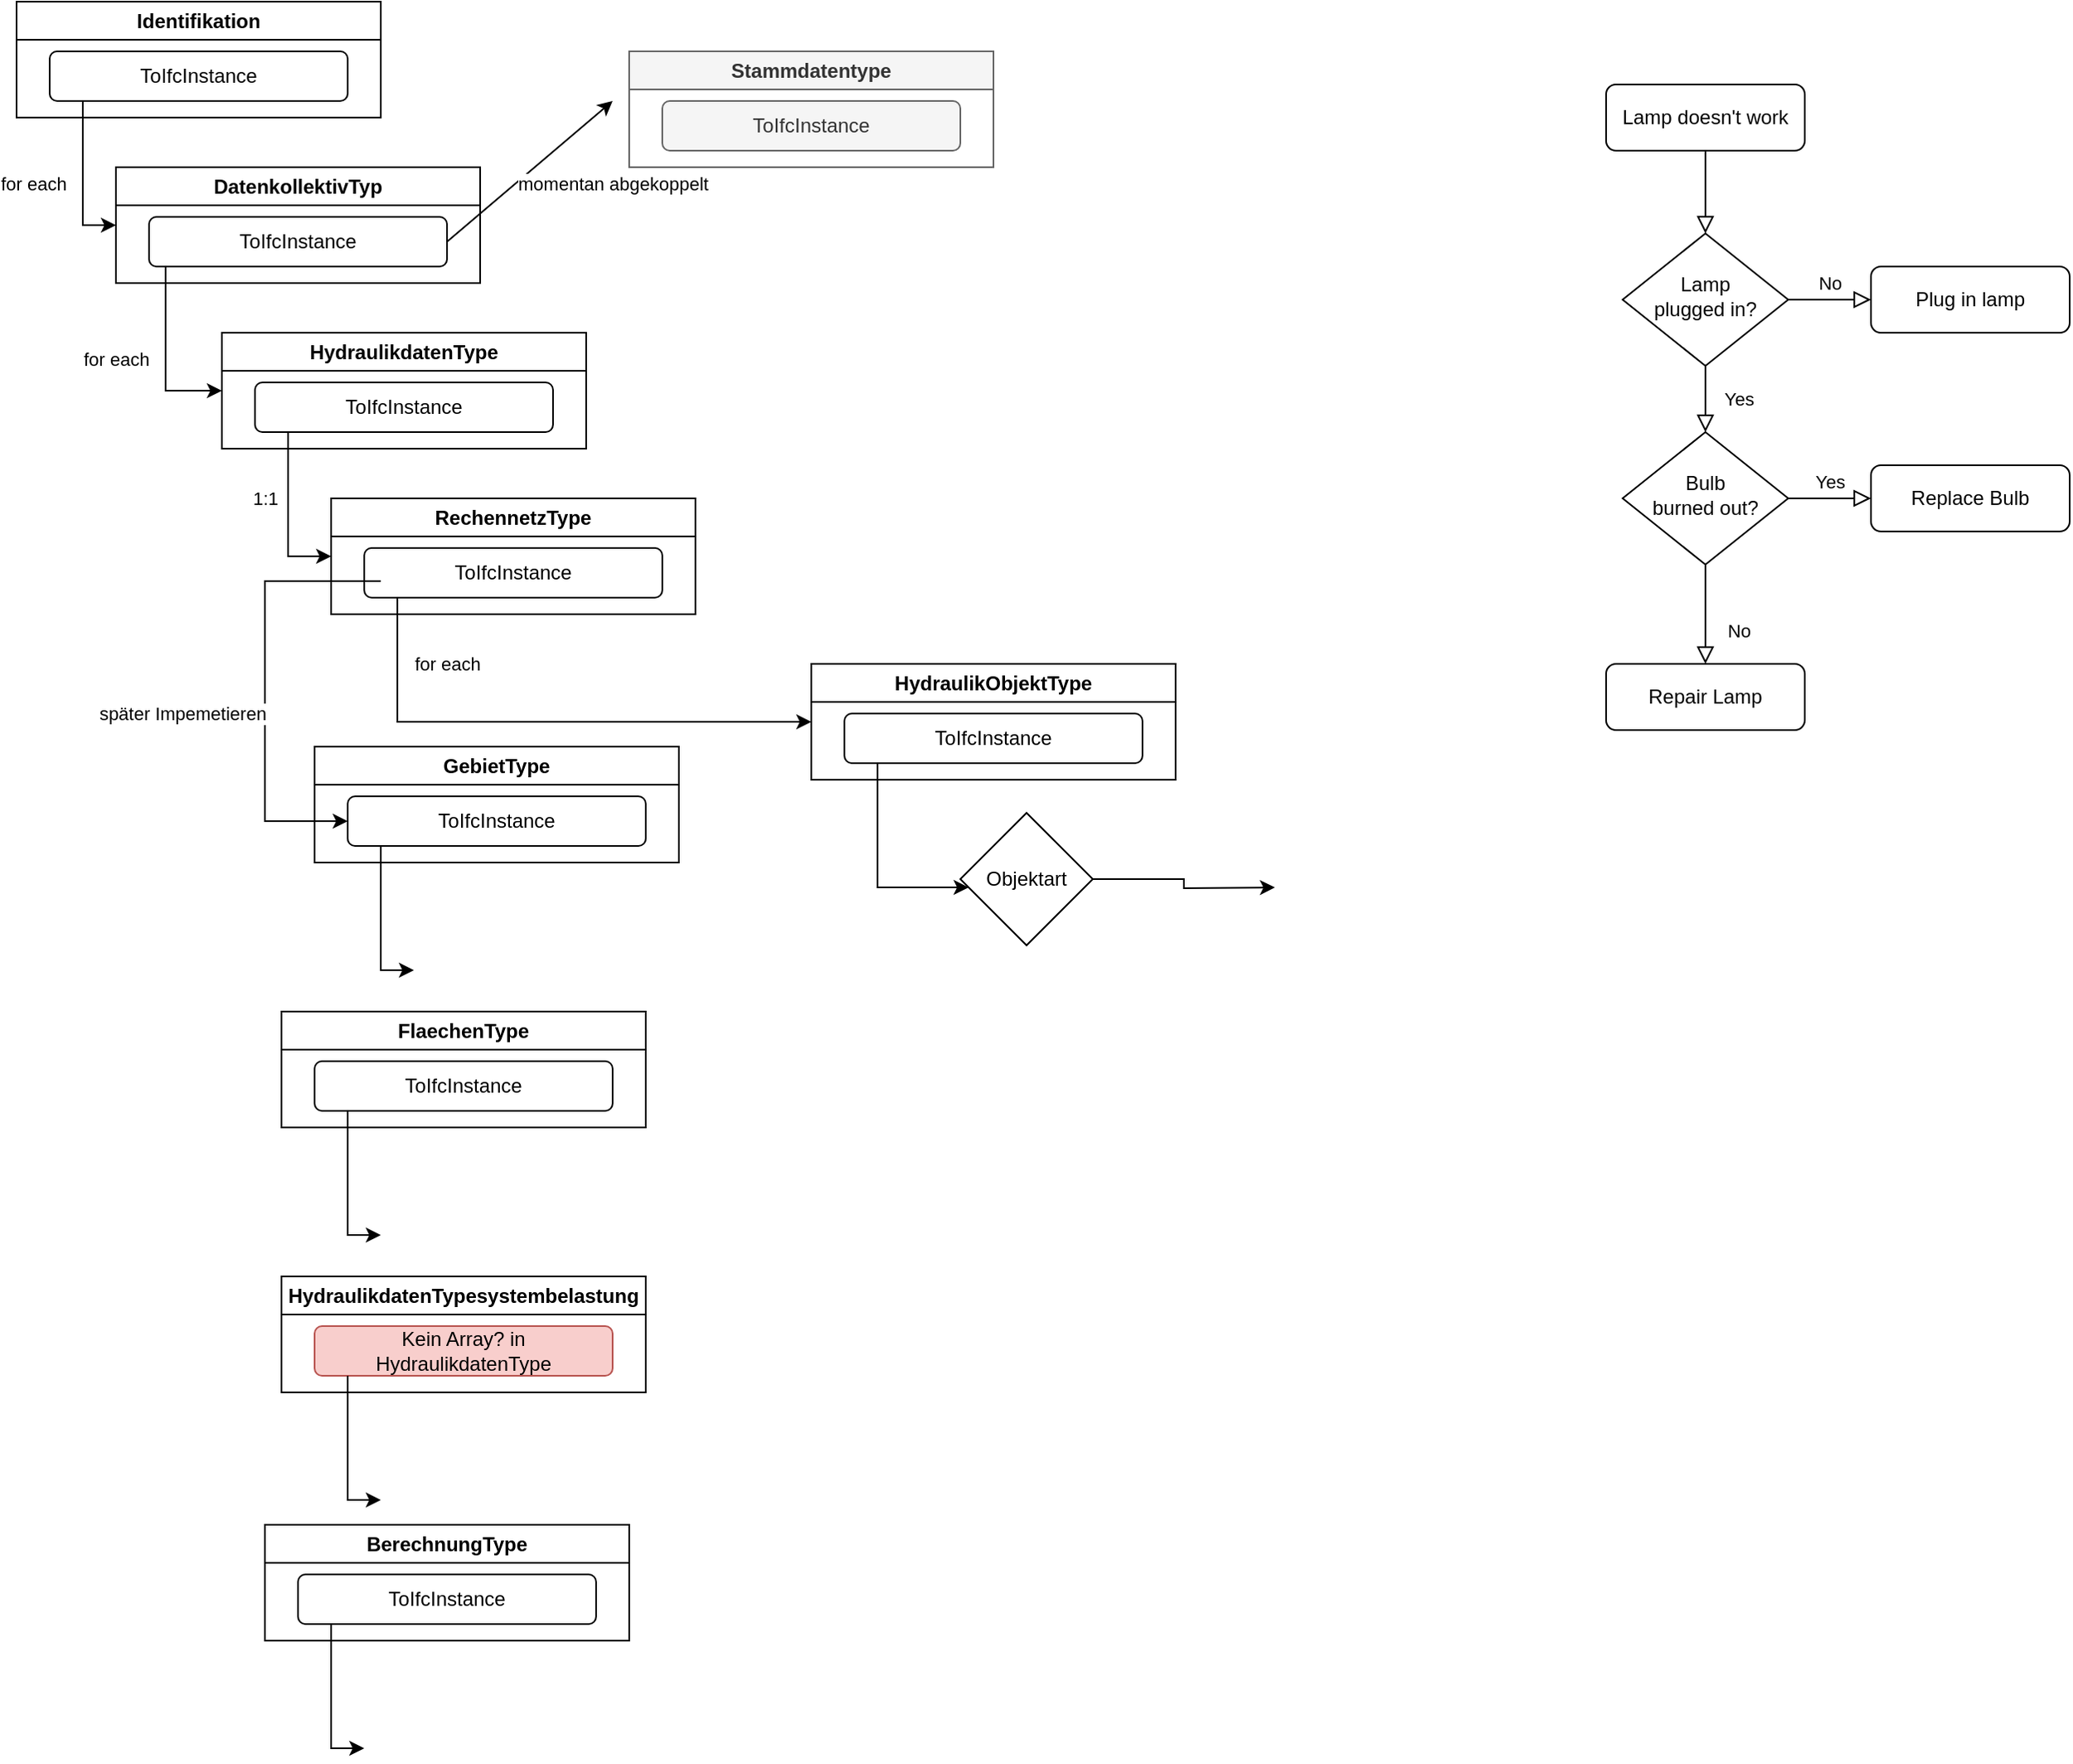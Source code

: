 <mxfile version="27.0.2">
  <diagram id="C5RBs43oDa-KdzZeNtuy" name="Page-1">
    <mxGraphModel dx="1954" dy="764" grid="1" gridSize="10" guides="1" tooltips="1" connect="1" arrows="1" fold="1" page="1" pageScale="1" pageWidth="827" pageHeight="1169" math="0" shadow="0">
      <root>
        <mxCell id="WIyWlLk6GJQsqaUBKTNV-0" />
        <mxCell id="WIyWlLk6GJQsqaUBKTNV-1" parent="WIyWlLk6GJQsqaUBKTNV-0" />
        <mxCell id="WIyWlLk6GJQsqaUBKTNV-2" value="" style="rounded=0;html=1;jettySize=auto;orthogonalLoop=1;fontSize=11;endArrow=block;endFill=0;endSize=8;strokeWidth=1;shadow=0;labelBackgroundColor=none;edgeStyle=orthogonalEdgeStyle;" parent="WIyWlLk6GJQsqaUBKTNV-1" source="WIyWlLk6GJQsqaUBKTNV-3" target="WIyWlLk6GJQsqaUBKTNV-6" edge="1">
          <mxGeometry relative="1" as="geometry" />
        </mxCell>
        <mxCell id="WIyWlLk6GJQsqaUBKTNV-3" value="Lamp doesn&#39;t work" style="rounded=1;whiteSpace=wrap;html=1;fontSize=12;glass=0;strokeWidth=1;shadow=0;" parent="WIyWlLk6GJQsqaUBKTNV-1" vertex="1">
          <mxGeometry x="160" y="80" width="120" height="40" as="geometry" />
        </mxCell>
        <mxCell id="WIyWlLk6GJQsqaUBKTNV-4" value="Yes" style="rounded=0;html=1;jettySize=auto;orthogonalLoop=1;fontSize=11;endArrow=block;endFill=0;endSize=8;strokeWidth=1;shadow=0;labelBackgroundColor=none;edgeStyle=orthogonalEdgeStyle;" parent="WIyWlLk6GJQsqaUBKTNV-1" source="WIyWlLk6GJQsqaUBKTNV-6" target="WIyWlLk6GJQsqaUBKTNV-10" edge="1">
          <mxGeometry y="20" relative="1" as="geometry">
            <mxPoint as="offset" />
          </mxGeometry>
        </mxCell>
        <mxCell id="WIyWlLk6GJQsqaUBKTNV-5" value="No" style="edgeStyle=orthogonalEdgeStyle;rounded=0;html=1;jettySize=auto;orthogonalLoop=1;fontSize=11;endArrow=block;endFill=0;endSize=8;strokeWidth=1;shadow=0;labelBackgroundColor=none;" parent="WIyWlLk6GJQsqaUBKTNV-1" source="WIyWlLk6GJQsqaUBKTNV-6" target="WIyWlLk6GJQsqaUBKTNV-7" edge="1">
          <mxGeometry y="10" relative="1" as="geometry">
            <mxPoint as="offset" />
          </mxGeometry>
        </mxCell>
        <mxCell id="WIyWlLk6GJQsqaUBKTNV-6" value="Lamp&lt;br&gt;plugged in?" style="rhombus;whiteSpace=wrap;html=1;shadow=0;fontFamily=Helvetica;fontSize=12;align=center;strokeWidth=1;spacing=6;spacingTop=-4;" parent="WIyWlLk6GJQsqaUBKTNV-1" vertex="1">
          <mxGeometry x="170" y="170" width="100" height="80" as="geometry" />
        </mxCell>
        <mxCell id="WIyWlLk6GJQsqaUBKTNV-7" value="Plug in lamp" style="rounded=1;whiteSpace=wrap;html=1;fontSize=12;glass=0;strokeWidth=1;shadow=0;" parent="WIyWlLk6GJQsqaUBKTNV-1" vertex="1">
          <mxGeometry x="320" y="190" width="120" height="40" as="geometry" />
        </mxCell>
        <mxCell id="WIyWlLk6GJQsqaUBKTNV-8" value="No" style="rounded=0;html=1;jettySize=auto;orthogonalLoop=1;fontSize=11;endArrow=block;endFill=0;endSize=8;strokeWidth=1;shadow=0;labelBackgroundColor=none;edgeStyle=orthogonalEdgeStyle;" parent="WIyWlLk6GJQsqaUBKTNV-1" source="WIyWlLk6GJQsqaUBKTNV-10" target="WIyWlLk6GJQsqaUBKTNV-11" edge="1">
          <mxGeometry x="0.333" y="20" relative="1" as="geometry">
            <mxPoint as="offset" />
          </mxGeometry>
        </mxCell>
        <mxCell id="WIyWlLk6GJQsqaUBKTNV-9" value="Yes" style="edgeStyle=orthogonalEdgeStyle;rounded=0;html=1;jettySize=auto;orthogonalLoop=1;fontSize=11;endArrow=block;endFill=0;endSize=8;strokeWidth=1;shadow=0;labelBackgroundColor=none;" parent="WIyWlLk6GJQsqaUBKTNV-1" source="WIyWlLk6GJQsqaUBKTNV-10" target="WIyWlLk6GJQsqaUBKTNV-12" edge="1">
          <mxGeometry y="10" relative="1" as="geometry">
            <mxPoint as="offset" />
          </mxGeometry>
        </mxCell>
        <mxCell id="WIyWlLk6GJQsqaUBKTNV-10" value="Bulb&lt;br&gt;burned out?" style="rhombus;whiteSpace=wrap;html=1;shadow=0;fontFamily=Helvetica;fontSize=12;align=center;strokeWidth=1;spacing=6;spacingTop=-4;" parent="WIyWlLk6GJQsqaUBKTNV-1" vertex="1">
          <mxGeometry x="170" y="290" width="100" height="80" as="geometry" />
        </mxCell>
        <mxCell id="WIyWlLk6GJQsqaUBKTNV-11" value="Repair Lamp" style="rounded=1;whiteSpace=wrap;html=1;fontSize=12;glass=0;strokeWidth=1;shadow=0;" parent="WIyWlLk6GJQsqaUBKTNV-1" vertex="1">
          <mxGeometry x="160" y="430" width="120" height="40" as="geometry" />
        </mxCell>
        <mxCell id="WIyWlLk6GJQsqaUBKTNV-12" value="Replace Bulb" style="rounded=1;whiteSpace=wrap;html=1;fontSize=12;glass=0;strokeWidth=1;shadow=0;" parent="WIyWlLk6GJQsqaUBKTNV-1" vertex="1">
          <mxGeometry x="320" y="310" width="120" height="40" as="geometry" />
        </mxCell>
        <mxCell id="Y7cw4CY2JgSgQnjSolrv-0" value="Identifikation" style="swimlane;whiteSpace=wrap;html=1;" parent="WIyWlLk6GJQsqaUBKTNV-1" vertex="1">
          <mxGeometry x="-800" y="30" width="220" height="70" as="geometry" />
        </mxCell>
        <mxCell id="Y7cw4CY2JgSgQnjSolrv-1" value="ToIfcInstance" style="rounded=1;whiteSpace=wrap;html=1;fontSize=12;glass=0;strokeWidth=1;shadow=0;" parent="Y7cw4CY2JgSgQnjSolrv-0" vertex="1">
          <mxGeometry x="20" y="30" width="180" height="30" as="geometry" />
        </mxCell>
        <mxCell id="Y7cw4CY2JgSgQnjSolrv-2" value="DatenkollektivTyp" style="swimlane;whiteSpace=wrap;html=1;" parent="WIyWlLk6GJQsqaUBKTNV-1" vertex="1">
          <mxGeometry x="-740" y="130" width="220" height="70" as="geometry" />
        </mxCell>
        <mxCell id="Y7cw4CY2JgSgQnjSolrv-3" value="ToIfcInstance" style="rounded=1;whiteSpace=wrap;html=1;fontSize=12;glass=0;strokeWidth=1;shadow=0;" parent="Y7cw4CY2JgSgQnjSolrv-2" vertex="1">
          <mxGeometry x="20" y="30" width="180" height="30" as="geometry" />
        </mxCell>
        <mxCell id="Y7cw4CY2JgSgQnjSolrv-4" value="" style="endArrow=classic;html=1;rounded=0;entryX=0;entryY=0.5;entryDx=0;entryDy=0;edgeStyle=orthogonalEdgeStyle;" parent="WIyWlLk6GJQsqaUBKTNV-1" target="Y7cw4CY2JgSgQnjSolrv-2" edge="1">
          <mxGeometry width="50" height="50" relative="1" as="geometry">
            <mxPoint x="-760" y="90" as="sourcePoint" />
            <mxPoint x="-430" y="110" as="targetPoint" />
            <Array as="points">
              <mxPoint x="-760" y="165" />
            </Array>
          </mxGeometry>
        </mxCell>
        <mxCell id="SI0b86Gb-RYXk4agLxPK-0" value="for each" style="edgeLabel;html=1;align=center;verticalAlign=middle;resizable=0;points=[];" vertex="1" connectable="0" parent="Y7cw4CY2JgSgQnjSolrv-4">
          <mxGeometry x="-0.242" y="4" relative="1" as="geometry">
            <mxPoint x="-34" y="14" as="offset" />
          </mxGeometry>
        </mxCell>
        <mxCell id="Y7cw4CY2JgSgQnjSolrv-5" value="HydraulikdatenType" style="swimlane;whiteSpace=wrap;html=1;" parent="WIyWlLk6GJQsqaUBKTNV-1" vertex="1">
          <mxGeometry x="-676" y="230" width="220" height="70" as="geometry" />
        </mxCell>
        <mxCell id="Y7cw4CY2JgSgQnjSolrv-6" value="ToIfcInstance" style="rounded=1;whiteSpace=wrap;html=1;fontSize=12;glass=0;strokeWidth=1;shadow=0;" parent="Y7cw4CY2JgSgQnjSolrv-5" vertex="1">
          <mxGeometry x="20" y="30" width="180" height="30" as="geometry" />
        </mxCell>
        <mxCell id="Y7cw4CY2JgSgQnjSolrv-7" value="" style="endArrow=classic;html=1;rounded=0;entryX=0;entryY=0.5;entryDx=0;entryDy=0;edgeStyle=orthogonalEdgeStyle;" parent="WIyWlLk6GJQsqaUBKTNV-1" edge="1" target="Y7cw4CY2JgSgQnjSolrv-8">
          <mxGeometry width="50" height="50" relative="1" as="geometry">
            <mxPoint x="-636" y="290" as="sourcePoint" />
            <mxPoint x="-616" y="365" as="targetPoint" />
            <Array as="points">
              <mxPoint x="-636" y="365" />
            </Array>
          </mxGeometry>
        </mxCell>
        <mxCell id="SI0b86Gb-RYXk4agLxPK-7" value="1:1" style="edgeLabel;html=1;align=center;verticalAlign=middle;resizable=0;points=[];" vertex="1" connectable="0" parent="Y7cw4CY2JgSgQnjSolrv-7">
          <mxGeometry x="-0.346" y="1" relative="1" as="geometry">
            <mxPoint x="-15" y="7" as="offset" />
          </mxGeometry>
        </mxCell>
        <mxCell id="Y7cw4CY2JgSgQnjSolrv-8" value="RechennetzType" style="swimlane;whiteSpace=wrap;html=1;" parent="WIyWlLk6GJQsqaUBKTNV-1" vertex="1">
          <mxGeometry x="-610" y="330" width="220" height="70" as="geometry" />
        </mxCell>
        <mxCell id="Y7cw4CY2JgSgQnjSolrv-9" value="ToIfcInstance" style="rounded=1;whiteSpace=wrap;html=1;fontSize=12;glass=0;strokeWidth=1;shadow=0;" parent="Y7cw4CY2JgSgQnjSolrv-8" vertex="1">
          <mxGeometry x="20" y="30" width="180" height="30" as="geometry" />
        </mxCell>
        <mxCell id="SI0b86Gb-RYXk4agLxPK-9" value="" style="endArrow=classic;html=1;rounded=0;entryX=0;entryY=0.5;entryDx=0;entryDy=0;edgeStyle=orthogonalEdgeStyle;" edge="1" parent="Y7cw4CY2JgSgQnjSolrv-8" target="Y7cw4CY2JgSgQnjSolrv-12">
          <mxGeometry width="50" height="50" relative="1" as="geometry">
            <mxPoint x="30" y="50" as="sourcePoint" />
            <mxPoint x="50" y="125" as="targetPoint" />
            <Array as="points">
              <mxPoint x="-40" y="50" />
              <mxPoint x="-40" y="195" />
            </Array>
          </mxGeometry>
        </mxCell>
        <mxCell id="SI0b86Gb-RYXk4agLxPK-10" value="später Impemetieren" style="edgeLabel;html=1;align=center;verticalAlign=middle;resizable=0;points=[];" vertex="1" connectable="0" parent="SI0b86Gb-RYXk4agLxPK-9">
          <mxGeometry x="0.043" y="-3" relative="1" as="geometry">
            <mxPoint x="-47" y="12" as="offset" />
          </mxGeometry>
        </mxCell>
        <mxCell id="Y7cw4CY2JgSgQnjSolrv-10" value="" style="endArrow=classic;html=1;rounded=0;edgeStyle=orthogonalEdgeStyle;" parent="WIyWlLk6GJQsqaUBKTNV-1" edge="1">
          <mxGeometry width="50" height="50" relative="1" as="geometry">
            <mxPoint x="-570" y="390" as="sourcePoint" />
            <mxPoint x="-320" y="465" as="targetPoint" />
            <Array as="points">
              <mxPoint x="-570" y="465" />
            </Array>
          </mxGeometry>
        </mxCell>
        <mxCell id="SI0b86Gb-RYXk4agLxPK-8" value="for each" style="edgeLabel;html=1;align=center;verticalAlign=middle;resizable=0;points=[];" vertex="1" connectable="0" parent="Y7cw4CY2JgSgQnjSolrv-10">
          <mxGeometry x="-0.735" y="-2" relative="1" as="geometry">
            <mxPoint x="32" y="-3" as="offset" />
          </mxGeometry>
        </mxCell>
        <mxCell id="Y7cw4CY2JgSgQnjSolrv-11" value="GebietType" style="swimlane;whiteSpace=wrap;html=1;" parent="WIyWlLk6GJQsqaUBKTNV-1" vertex="1">
          <mxGeometry x="-620" y="480" width="220" height="70" as="geometry" />
        </mxCell>
        <mxCell id="Y7cw4CY2JgSgQnjSolrv-12" value="ToIfcInstance" style="rounded=1;whiteSpace=wrap;html=1;fontSize=12;glass=0;strokeWidth=1;shadow=0;" parent="Y7cw4CY2JgSgQnjSolrv-11" vertex="1">
          <mxGeometry x="20" y="30" width="180" height="30" as="geometry" />
        </mxCell>
        <mxCell id="Y7cw4CY2JgSgQnjSolrv-13" value="" style="endArrow=classic;html=1;rounded=0;entryX=0;entryY=0.5;entryDx=0;entryDy=0;edgeStyle=orthogonalEdgeStyle;" parent="WIyWlLk6GJQsqaUBKTNV-1" edge="1">
          <mxGeometry width="50" height="50" relative="1" as="geometry">
            <mxPoint x="-580" y="540" as="sourcePoint" />
            <mxPoint x="-560" y="615" as="targetPoint" />
            <Array as="points">
              <mxPoint x="-580" y="615" />
            </Array>
          </mxGeometry>
        </mxCell>
        <mxCell id="Y7cw4CY2JgSgQnjSolrv-14" value="FlaechenType" style="swimlane;whiteSpace=wrap;html=1;" parent="WIyWlLk6GJQsqaUBKTNV-1" vertex="1">
          <mxGeometry x="-640" y="640" width="220" height="70" as="geometry" />
        </mxCell>
        <mxCell id="Y7cw4CY2JgSgQnjSolrv-15" value="ToIfcInstance" style="rounded=1;whiteSpace=wrap;html=1;fontSize=12;glass=0;strokeWidth=1;shadow=0;" parent="Y7cw4CY2JgSgQnjSolrv-14" vertex="1">
          <mxGeometry x="20" y="30" width="180" height="30" as="geometry" />
        </mxCell>
        <mxCell id="Y7cw4CY2JgSgQnjSolrv-16" value="" style="endArrow=classic;html=1;rounded=0;entryX=0;entryY=0.5;entryDx=0;entryDy=0;edgeStyle=orthogonalEdgeStyle;" parent="WIyWlLk6GJQsqaUBKTNV-1" edge="1">
          <mxGeometry width="50" height="50" relative="1" as="geometry">
            <mxPoint x="-600" y="700" as="sourcePoint" />
            <mxPoint x="-580" y="775" as="targetPoint" />
            <Array as="points">
              <mxPoint x="-600" y="775" />
            </Array>
          </mxGeometry>
        </mxCell>
        <mxCell id="Y7cw4CY2JgSgQnjSolrv-17" value="HydraulikdatenTypesystembelastung" style="swimlane;whiteSpace=wrap;html=1;" parent="WIyWlLk6GJQsqaUBKTNV-1" vertex="1">
          <mxGeometry x="-640" y="800" width="220" height="70" as="geometry" />
        </mxCell>
        <mxCell id="Y7cw4CY2JgSgQnjSolrv-18" value="Kein Array? in HydraulikdatenType" style="rounded=1;whiteSpace=wrap;html=1;fontSize=12;glass=0;strokeWidth=1;shadow=0;fillColor=#f8cecc;strokeColor=#b85450;" parent="Y7cw4CY2JgSgQnjSolrv-17" vertex="1">
          <mxGeometry x="20" y="30" width="180" height="30" as="geometry" />
        </mxCell>
        <mxCell id="Y7cw4CY2JgSgQnjSolrv-19" value="" style="endArrow=classic;html=1;rounded=0;entryX=0;entryY=0.5;entryDx=0;entryDy=0;edgeStyle=orthogonalEdgeStyle;" parent="WIyWlLk6GJQsqaUBKTNV-1" edge="1">
          <mxGeometry width="50" height="50" relative="1" as="geometry">
            <mxPoint x="-600" y="860" as="sourcePoint" />
            <mxPoint x="-580" y="935" as="targetPoint" />
            <Array as="points">
              <mxPoint x="-600" y="935" />
            </Array>
          </mxGeometry>
        </mxCell>
        <mxCell id="Y7cw4CY2JgSgQnjSolrv-25" value="BerechnungType" style="swimlane;whiteSpace=wrap;html=1;" parent="WIyWlLk6GJQsqaUBKTNV-1" vertex="1">
          <mxGeometry x="-650" y="950" width="220" height="70" as="geometry" />
        </mxCell>
        <mxCell id="Y7cw4CY2JgSgQnjSolrv-26" value="ToIfcInstance" style="rounded=1;whiteSpace=wrap;html=1;fontSize=12;glass=0;strokeWidth=1;shadow=0;" parent="Y7cw4CY2JgSgQnjSolrv-25" vertex="1">
          <mxGeometry x="20" y="30" width="180" height="30" as="geometry" />
        </mxCell>
        <mxCell id="Y7cw4CY2JgSgQnjSolrv-27" value="" style="endArrow=classic;html=1;rounded=0;entryX=0;entryY=0.5;entryDx=0;entryDy=0;edgeStyle=orthogonalEdgeStyle;" parent="WIyWlLk6GJQsqaUBKTNV-1" edge="1">
          <mxGeometry width="50" height="50" relative="1" as="geometry">
            <mxPoint x="-610" y="1010" as="sourcePoint" />
            <mxPoint x="-590" y="1085" as="targetPoint" />
            <Array as="points">
              <mxPoint x="-610" y="1085" />
            </Array>
          </mxGeometry>
        </mxCell>
        <mxCell id="Y7cw4CY2JgSgQnjSolrv-28" value="HydraulikObjektType" style="swimlane;whiteSpace=wrap;html=1;" parent="WIyWlLk6GJQsqaUBKTNV-1" vertex="1">
          <mxGeometry x="-320" y="430" width="220" height="70" as="geometry" />
        </mxCell>
        <mxCell id="Y7cw4CY2JgSgQnjSolrv-29" value="ToIfcInstance" style="rounded=1;whiteSpace=wrap;html=1;fontSize=12;glass=0;strokeWidth=1;shadow=0;" parent="Y7cw4CY2JgSgQnjSolrv-28" vertex="1">
          <mxGeometry x="20" y="30" width="180" height="30" as="geometry" />
        </mxCell>
        <mxCell id="Y7cw4CY2JgSgQnjSolrv-30" value="" style="endArrow=classic;html=1;rounded=0;edgeStyle=orthogonalEdgeStyle;" parent="WIyWlLk6GJQsqaUBKTNV-1" edge="1" source="SI0b86Gb-RYXk4agLxPK-11">
          <mxGeometry width="50" height="50" relative="1" as="geometry">
            <mxPoint x="-280" y="490" as="sourcePoint" />
            <mxPoint x="-40" y="565" as="targetPoint" />
            <Array as="points" />
          </mxGeometry>
        </mxCell>
        <mxCell id="SI0b86Gb-RYXk4agLxPK-1" value="" style="endArrow=classic;html=1;rounded=0;entryX=0;entryY=0.5;entryDx=0;entryDy=0;edgeStyle=orthogonalEdgeStyle;" edge="1" parent="WIyWlLk6GJQsqaUBKTNV-1" target="Y7cw4CY2JgSgQnjSolrv-5">
          <mxGeometry width="50" height="50" relative="1" as="geometry">
            <mxPoint x="-710" y="190" as="sourcePoint" />
            <mxPoint x="-690" y="265" as="targetPoint" />
            <Array as="points">
              <mxPoint x="-710" y="265" />
            </Array>
          </mxGeometry>
        </mxCell>
        <mxCell id="SI0b86Gb-RYXk4agLxPK-2" value="for each" style="edgeLabel;html=1;align=center;verticalAlign=middle;resizable=0;points=[];" vertex="1" connectable="0" parent="SI0b86Gb-RYXk4agLxPK-1">
          <mxGeometry x="-0.242" y="4" relative="1" as="geometry">
            <mxPoint x="-34" y="14" as="offset" />
          </mxGeometry>
        </mxCell>
        <mxCell id="SI0b86Gb-RYXk4agLxPK-3" value="" style="endArrow=classic;html=1;rounded=0;exitX=1;exitY=0.5;exitDx=0;exitDy=0;" edge="1" parent="WIyWlLk6GJQsqaUBKTNV-1" source="Y7cw4CY2JgSgQnjSolrv-3">
          <mxGeometry width="50" height="50" relative="1" as="geometry">
            <mxPoint x="-520" y="330" as="sourcePoint" />
            <mxPoint x="-440" y="90" as="targetPoint" />
          </mxGeometry>
        </mxCell>
        <mxCell id="SI0b86Gb-RYXk4agLxPK-6" value="momentan abgekoppelt" style="edgeLabel;html=1;align=center;verticalAlign=middle;resizable=0;points=[];" vertex="1" connectable="0" parent="SI0b86Gb-RYXk4agLxPK-3">
          <mxGeometry x="0.015" y="1" relative="1" as="geometry">
            <mxPoint x="50" y="9" as="offset" />
          </mxGeometry>
        </mxCell>
        <mxCell id="SI0b86Gb-RYXk4agLxPK-4" value="Stammdatentype" style="swimlane;whiteSpace=wrap;html=1;fillColor=#f5f5f5;fontColor=#333333;strokeColor=#666666;" vertex="1" parent="WIyWlLk6GJQsqaUBKTNV-1">
          <mxGeometry x="-430" y="60" width="220" height="70" as="geometry" />
        </mxCell>
        <mxCell id="SI0b86Gb-RYXk4agLxPK-5" value="ToIfcInstance" style="rounded=1;whiteSpace=wrap;html=1;fontSize=12;glass=0;strokeWidth=1;shadow=0;fillColor=#f5f5f5;fontColor=#333333;strokeColor=#666666;" vertex="1" parent="SI0b86Gb-RYXk4agLxPK-4">
          <mxGeometry x="20" y="30" width="180" height="30" as="geometry" />
        </mxCell>
        <mxCell id="SI0b86Gb-RYXk4agLxPK-12" value="" style="endArrow=classic;html=1;rounded=0;edgeStyle=orthogonalEdgeStyle;" edge="1" parent="WIyWlLk6GJQsqaUBKTNV-1" target="SI0b86Gb-RYXk4agLxPK-11">
          <mxGeometry width="50" height="50" relative="1" as="geometry">
            <mxPoint x="-280" y="490" as="sourcePoint" />
            <mxPoint x="-30" y="565" as="targetPoint" />
            <Array as="points">
              <mxPoint x="-280" y="565" />
            </Array>
          </mxGeometry>
        </mxCell>
        <mxCell id="SI0b86Gb-RYXk4agLxPK-11" value="Objektart" style="rhombus;whiteSpace=wrap;html=1;" vertex="1" parent="WIyWlLk6GJQsqaUBKTNV-1">
          <mxGeometry x="-230" y="520" width="80" height="80" as="geometry" />
        </mxCell>
      </root>
    </mxGraphModel>
  </diagram>
</mxfile>

